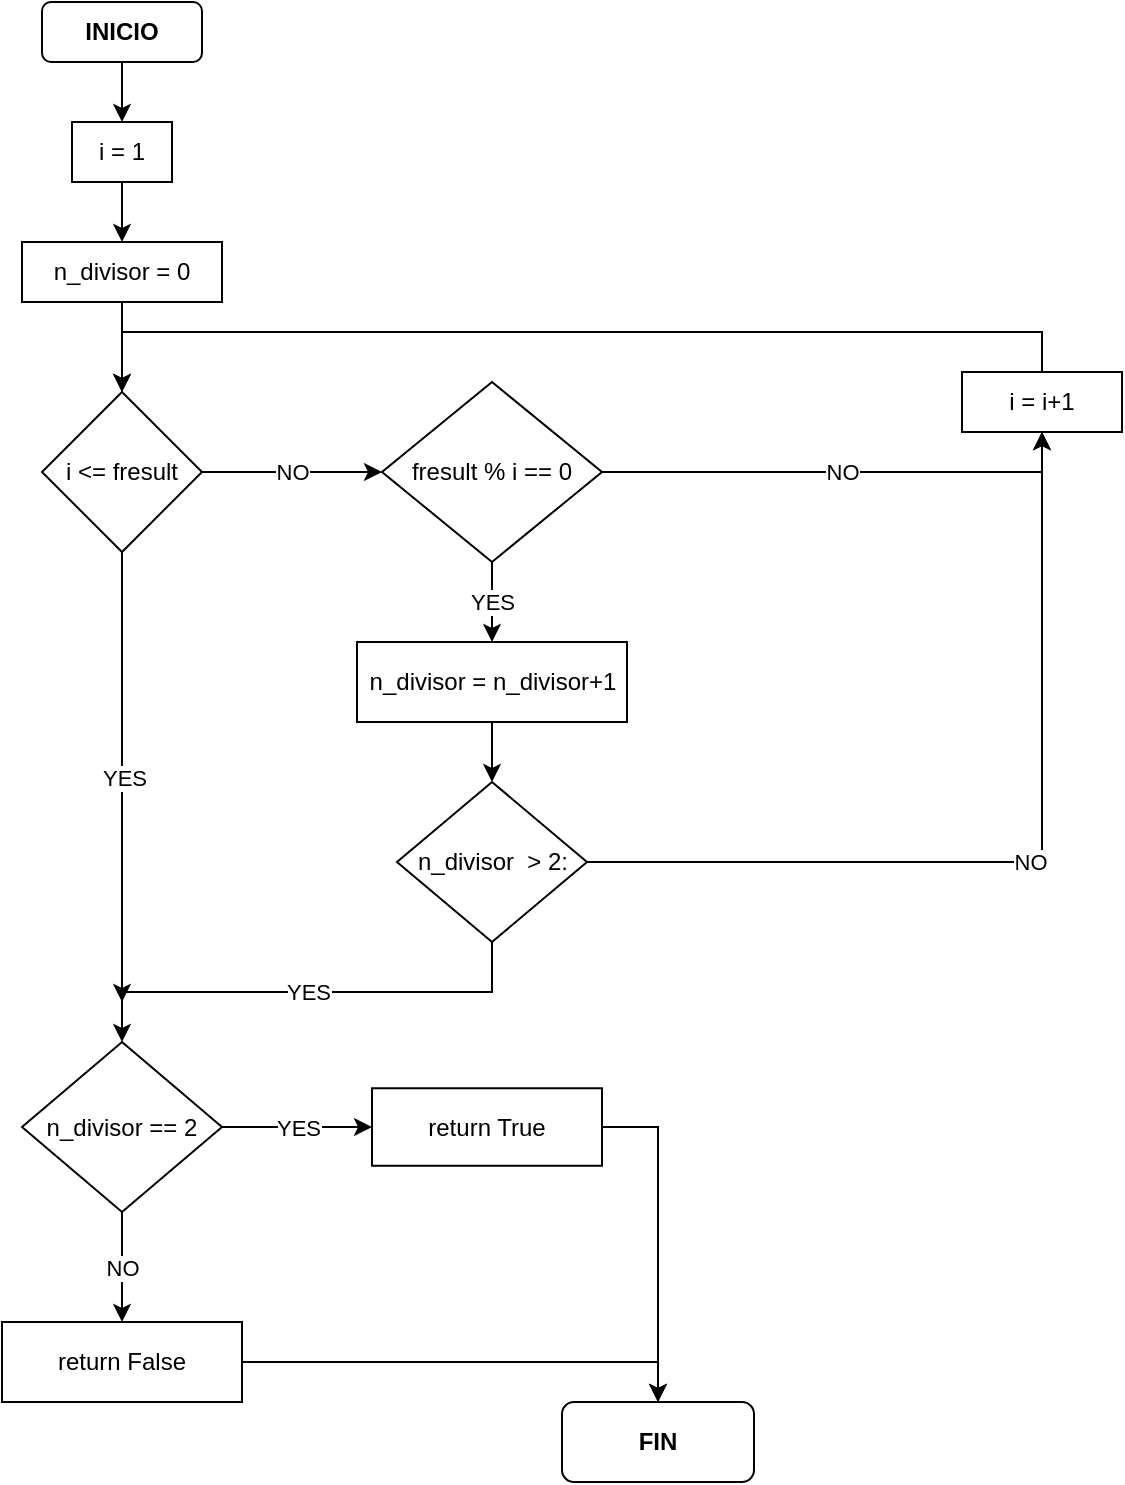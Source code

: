 <mxfile version="13.9.9" type="device"><diagram id="pn0WIC32blk9Wi0dR9q5" name="Página-1"><mxGraphModel dx="1024" dy="592" grid="1" gridSize="10" guides="1" tooltips="1" connect="1" arrows="1" fold="1" page="1" pageScale="1" pageWidth="827" pageHeight="1169" math="0" shadow="0"><root><mxCell id="0"/><mxCell id="1" parent="0"/><mxCell id="1Y2KLLs3v2NyGPvlTj31-6" value="" style="edgeStyle=orthogonalEdgeStyle;rounded=0;orthogonalLoop=1;jettySize=auto;html=1;" edge="1" parent="1" source="1Y2KLLs3v2NyGPvlTj31-2" target="1Y2KLLs3v2NyGPvlTj31-5"><mxGeometry relative="1" as="geometry"/></mxCell><mxCell id="1Y2KLLs3v2NyGPvlTj31-2" value="&lt;b&gt;INICIO&lt;/b&gt;" style="rounded=1;whiteSpace=wrap;html=1;" vertex="1" parent="1"><mxGeometry x="150" y="40" width="80" height="30" as="geometry"/></mxCell><mxCell id="1Y2KLLs3v2NyGPvlTj31-8" value="" style="edgeStyle=orthogonalEdgeStyle;rounded=0;orthogonalLoop=1;jettySize=auto;html=1;" edge="1" parent="1" source="1Y2KLLs3v2NyGPvlTj31-5" target="1Y2KLLs3v2NyGPvlTj31-7"><mxGeometry relative="1" as="geometry"/></mxCell><mxCell id="1Y2KLLs3v2NyGPvlTj31-5" value="i = 1" style="rounded=0;whiteSpace=wrap;html=1;" vertex="1" parent="1"><mxGeometry x="165" y="100" width="50" height="30" as="geometry"/></mxCell><mxCell id="1Y2KLLs3v2NyGPvlTj31-10" value="" style="edgeStyle=orthogonalEdgeStyle;rounded=0;orthogonalLoop=1;jettySize=auto;html=1;" edge="1" parent="1" source="1Y2KLLs3v2NyGPvlTj31-7" target="1Y2KLLs3v2NyGPvlTj31-9"><mxGeometry relative="1" as="geometry"/></mxCell><mxCell id="1Y2KLLs3v2NyGPvlTj31-7" value="n_divisor = 0" style="whiteSpace=wrap;html=1;rounded=0;" vertex="1" parent="1"><mxGeometry x="140" y="160" width="100" height="30" as="geometry"/></mxCell><mxCell id="1Y2KLLs3v2NyGPvlTj31-14" value="NO" style="edgeStyle=orthogonalEdgeStyle;rounded=0;orthogonalLoop=1;jettySize=auto;html=1;" edge="1" parent="1" source="1Y2KLLs3v2NyGPvlTj31-9" target="1Y2KLLs3v2NyGPvlTj31-13"><mxGeometry relative="1" as="geometry"/></mxCell><mxCell id="1Y2KLLs3v2NyGPvlTj31-27" value="YES" style="edgeStyle=orthogonalEdgeStyle;rounded=0;orthogonalLoop=1;jettySize=auto;html=1;exitX=0.5;exitY=1;exitDx=0;exitDy=0;" edge="1" parent="1" source="1Y2KLLs3v2NyGPvlTj31-9"><mxGeometry relative="1" as="geometry"><mxPoint x="190" y="540" as="targetPoint"/></mxGeometry></mxCell><mxCell id="1Y2KLLs3v2NyGPvlTj31-9" value="i &amp;lt;= fresult" style="rhombus;whiteSpace=wrap;html=1;rounded=0;" vertex="1" parent="1"><mxGeometry x="150" y="235" width="80" height="80" as="geometry"/></mxCell><mxCell id="1Y2KLLs3v2NyGPvlTj31-16" value="YES" style="edgeStyle=orthogonalEdgeStyle;rounded=0;orthogonalLoop=1;jettySize=auto;html=1;" edge="1" parent="1" source="1Y2KLLs3v2NyGPvlTj31-13" target="1Y2KLLs3v2NyGPvlTj31-15"><mxGeometry relative="1" as="geometry"/></mxCell><mxCell id="1Y2KLLs3v2NyGPvlTj31-22" value="NO" style="edgeStyle=orthogonalEdgeStyle;rounded=0;orthogonalLoop=1;jettySize=auto;html=1;exitX=1;exitY=0.5;exitDx=0;exitDy=0;entryX=0.5;entryY=1;entryDx=0;entryDy=0;" edge="1" parent="1" source="1Y2KLLs3v2NyGPvlTj31-13" target="1Y2KLLs3v2NyGPvlTj31-19"><mxGeometry relative="1" as="geometry"/></mxCell><mxCell id="1Y2KLLs3v2NyGPvlTj31-13" value="fresult % i == 0" style="rhombus;whiteSpace=wrap;html=1;rounded=0;" vertex="1" parent="1"><mxGeometry x="320" y="230" width="110" height="90" as="geometry"/></mxCell><mxCell id="1Y2KLLs3v2NyGPvlTj31-18" value="" style="edgeStyle=orthogonalEdgeStyle;rounded=0;orthogonalLoop=1;jettySize=auto;html=1;" edge="1" parent="1" source="1Y2KLLs3v2NyGPvlTj31-15" target="1Y2KLLs3v2NyGPvlTj31-17"><mxGeometry relative="1" as="geometry"/></mxCell><mxCell id="1Y2KLLs3v2NyGPvlTj31-15" value="n_divisor = n_divisor+1" style="whiteSpace=wrap;html=1;rounded=0;" vertex="1" parent="1"><mxGeometry x="307.5" y="360" width="135" height="40" as="geometry"/></mxCell><mxCell id="1Y2KLLs3v2NyGPvlTj31-20" value="NO" style="edgeStyle=orthogonalEdgeStyle;rounded=0;orthogonalLoop=1;jettySize=auto;html=1;exitX=1;exitY=0.5;exitDx=0;exitDy=0;entryX=0.5;entryY=1;entryDx=0;entryDy=0;" edge="1" parent="1" source="1Y2KLLs3v2NyGPvlTj31-17" target="1Y2KLLs3v2NyGPvlTj31-19"><mxGeometry relative="1" as="geometry"/></mxCell><mxCell id="1Y2KLLs3v2NyGPvlTj31-26" value="YES" style="edgeStyle=orthogonalEdgeStyle;rounded=0;orthogonalLoop=1;jettySize=auto;html=1;exitX=0.5;exitY=1;exitDx=0;exitDy=0;" edge="1" parent="1" source="1Y2KLLs3v2NyGPvlTj31-17" target="1Y2KLLs3v2NyGPvlTj31-25"><mxGeometry relative="1" as="geometry"/></mxCell><mxCell id="1Y2KLLs3v2NyGPvlTj31-17" value="n_divisor&amp;nbsp; &amp;gt; 2:" style="rhombus;whiteSpace=wrap;html=1;rounded=0;" vertex="1" parent="1"><mxGeometry x="327.5" y="430" width="95" height="80" as="geometry"/></mxCell><mxCell id="1Y2KLLs3v2NyGPvlTj31-21" style="edgeStyle=orthogonalEdgeStyle;rounded=0;orthogonalLoop=1;jettySize=auto;html=1;exitX=0.5;exitY=0;exitDx=0;exitDy=0;entryX=0.5;entryY=0;entryDx=0;entryDy=0;" edge="1" parent="1" source="1Y2KLLs3v2NyGPvlTj31-19" target="1Y2KLLs3v2NyGPvlTj31-9"><mxGeometry relative="1" as="geometry"/></mxCell><mxCell id="1Y2KLLs3v2NyGPvlTj31-19" value="i = i+1" style="rounded=0;whiteSpace=wrap;html=1;" vertex="1" parent="1"><mxGeometry x="610" y="225" width="80" height="30" as="geometry"/></mxCell><mxCell id="1Y2KLLs3v2NyGPvlTj31-29" value="YES" style="edgeStyle=orthogonalEdgeStyle;rounded=0;orthogonalLoop=1;jettySize=auto;html=1;" edge="1" parent="1" source="1Y2KLLs3v2NyGPvlTj31-25" target="1Y2KLLs3v2NyGPvlTj31-28"><mxGeometry relative="1" as="geometry"/></mxCell><mxCell id="1Y2KLLs3v2NyGPvlTj31-31" value="NO" style="edgeStyle=orthogonalEdgeStyle;rounded=0;orthogonalLoop=1;jettySize=auto;html=1;" edge="1" parent="1" source="1Y2KLLs3v2NyGPvlTj31-25" target="1Y2KLLs3v2NyGPvlTj31-30"><mxGeometry relative="1" as="geometry"/></mxCell><mxCell id="1Y2KLLs3v2NyGPvlTj31-25" value="n_divisor == 2" style="rhombus;whiteSpace=wrap;html=1;" vertex="1" parent="1"><mxGeometry x="140" y="560" width="100" height="85" as="geometry"/></mxCell><mxCell id="1Y2KLLs3v2NyGPvlTj31-35" style="edgeStyle=orthogonalEdgeStyle;rounded=0;orthogonalLoop=1;jettySize=auto;html=1;exitX=1;exitY=0.5;exitDx=0;exitDy=0;entryX=0.5;entryY=0;entryDx=0;entryDy=0;" edge="1" parent="1" source="1Y2KLLs3v2NyGPvlTj31-28" target="1Y2KLLs3v2NyGPvlTj31-32"><mxGeometry relative="1" as="geometry"/></mxCell><mxCell id="1Y2KLLs3v2NyGPvlTj31-28" value="return True" style="whiteSpace=wrap;html=1;" vertex="1" parent="1"><mxGeometry x="315" y="583.13" width="115" height="38.75" as="geometry"/></mxCell><mxCell id="1Y2KLLs3v2NyGPvlTj31-33" style="edgeStyle=orthogonalEdgeStyle;rounded=0;orthogonalLoop=1;jettySize=auto;html=1;exitX=1;exitY=0.5;exitDx=0;exitDy=0;entryX=0.5;entryY=0;entryDx=0;entryDy=0;" edge="1" parent="1" source="1Y2KLLs3v2NyGPvlTj31-30" target="1Y2KLLs3v2NyGPvlTj31-32"><mxGeometry relative="1" as="geometry"/></mxCell><mxCell id="1Y2KLLs3v2NyGPvlTj31-30" value="return False" style="whiteSpace=wrap;html=1;" vertex="1" parent="1"><mxGeometry x="130" y="700" width="120" height="40" as="geometry"/></mxCell><mxCell id="1Y2KLLs3v2NyGPvlTj31-32" value="&lt;b&gt;FIN&lt;/b&gt;" style="rounded=1;whiteSpace=wrap;html=1;" vertex="1" parent="1"><mxGeometry x="410" y="740" width="96" height="40" as="geometry"/></mxCell></root></mxGraphModel></diagram></mxfile>